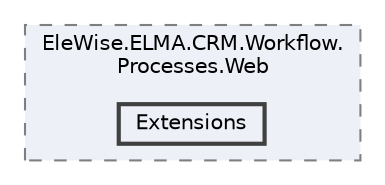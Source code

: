 digraph "Web/Modules/EleWise.ELMA.CRM.Workflow.Processes.Web/Extensions"
{
 // LATEX_PDF_SIZE
  bgcolor="transparent";
  edge [fontname=Helvetica,fontsize=10,labelfontname=Helvetica,labelfontsize=10];
  node [fontname=Helvetica,fontsize=10,shape=box,height=0.2,width=0.4];
  compound=true
  subgraph clusterdir_45515eb8549ed9f871e537c210e6f764 {
    graph [ bgcolor="#edf0f7", pencolor="grey50", label="EleWise.ELMA.CRM.Workflow.\lProcesses.Web", fontname=Helvetica,fontsize=10 style="filled,dashed", URL="dir_45515eb8549ed9f871e537c210e6f764.html",tooltip=""]
  dir_4a5ef3972e9e1dd2744e11e49b7efb63 [label="Extensions", fillcolor="#edf0f7", color="grey25", style="filled,bold", URL="dir_4a5ef3972e9e1dd2744e11e49b7efb63.html",tooltip=""];
  }
}
